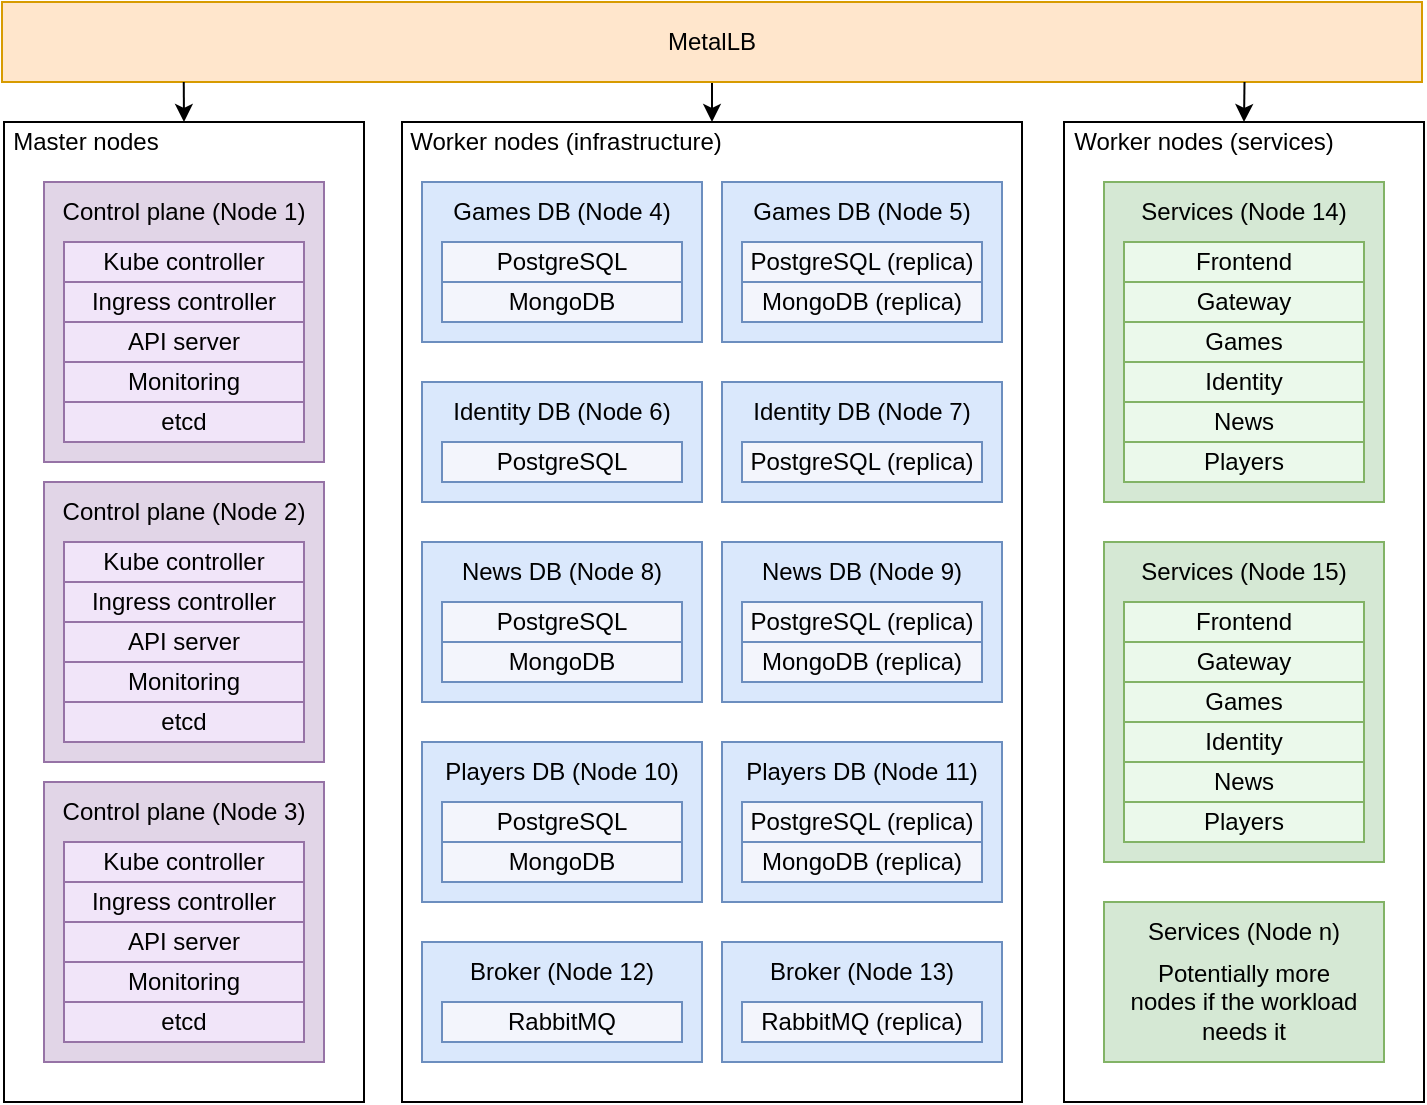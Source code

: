 <mxfile version="27.0.9">
  <diagram name="Strona-1" id="MDRZvizKeLksqBIejTtm">
    <mxGraphModel dx="1188" dy="1877" grid="1" gridSize="10" guides="1" tooltips="1" connect="1" arrows="1" fold="1" page="1" pageScale="1" pageWidth="827" pageHeight="1169" math="0" shadow="0">
      <root>
        <mxCell id="0" />
        <mxCell id="1" parent="0" />
        <mxCell id="OOLOecvo1oNfwG9N_w2x-116" value="" style="rounded=0;whiteSpace=wrap;html=1;" vertex="1" parent="1">
          <mxGeometry x="590" y="50" width="180" height="490" as="geometry" />
        </mxCell>
        <mxCell id="OOLOecvo1oNfwG9N_w2x-117" value="Worker nodes (services)" style="text;html=1;align=center;verticalAlign=middle;whiteSpace=wrap;rounded=0;" vertex="1" parent="1">
          <mxGeometry x="590" y="50" width="140" height="20" as="geometry" />
        </mxCell>
        <mxCell id="OOLOecvo1oNfwG9N_w2x-127" style="edgeStyle=orthogonalEdgeStyle;rounded=0;orthogonalLoop=1;jettySize=auto;html=1;exitX=0.5;exitY=1;exitDx=0;exitDy=0;entryX=0.5;entryY=0;entryDx=0;entryDy=0;" edge="1" parent="1" source="OOLOecvo1oNfwG9N_w2x-118" target="OOLOecvo1oNfwG9N_w2x-114">
          <mxGeometry relative="1" as="geometry" />
        </mxCell>
        <mxCell id="OOLOecvo1oNfwG9N_w2x-114" value="" style="rounded=0;whiteSpace=wrap;html=1;" vertex="1" parent="1">
          <mxGeometry x="259" y="50" width="310" height="490" as="geometry" />
        </mxCell>
        <mxCell id="OOLOecvo1oNfwG9N_w2x-115" value="Worker nodes (infrastructure)" style="text;html=1;align=center;verticalAlign=middle;whiteSpace=wrap;rounded=0;" vertex="1" parent="1">
          <mxGeometry x="260" y="50" width="162" height="20" as="geometry" />
        </mxCell>
        <mxCell id="OOLOecvo1oNfwG9N_w2x-112" value="" style="rounded=0;whiteSpace=wrap;html=1;" vertex="1" parent="1">
          <mxGeometry x="60" y="50" width="180" height="490" as="geometry" />
        </mxCell>
        <mxCell id="OOLOecvo1oNfwG9N_w2x-1" value="" style="rounded=0;whiteSpace=wrap;html=1;fillColor=#e1d5e7;strokeColor=#9673a6;" vertex="1" parent="1">
          <mxGeometry x="80" y="80" width="140" height="140" as="geometry" />
        </mxCell>
        <mxCell id="OOLOecvo1oNfwG9N_w2x-2" value="Control plane (Node 1)" style="text;html=1;align=center;verticalAlign=middle;whiteSpace=wrap;rounded=0;" vertex="1" parent="1">
          <mxGeometry x="80" y="80" width="140" height="30" as="geometry" />
        </mxCell>
        <mxCell id="OOLOecvo1oNfwG9N_w2x-3" value="Kube c&lt;span style=&quot;background-color: transparent; color: light-dark(rgb(0, 0, 0), rgb(255, 255, 255));&quot;&gt;ontroller&lt;/span&gt;" style="rounded=0;whiteSpace=wrap;html=1;fillColor=#F1E5F9;strokeColor=#9673a6;" vertex="1" parent="1">
          <mxGeometry x="90" y="110" width="120" height="20" as="geometry" />
        </mxCell>
        <mxCell id="OOLOecvo1oNfwG9N_w2x-4" value="Ingress controller" style="rounded=0;whiteSpace=wrap;html=1;fillColor=#F1E5F9;strokeColor=#9673a6;" vertex="1" parent="1">
          <mxGeometry x="90" y="130" width="120" height="20" as="geometry" />
        </mxCell>
        <mxCell id="OOLOecvo1oNfwG9N_w2x-5" value="etcd" style="rounded=0;whiteSpace=wrap;html=1;fillColor=#F1E5F9;strokeColor=#9673a6;" vertex="1" parent="1">
          <mxGeometry x="90" y="190" width="120" height="20" as="geometry" />
        </mxCell>
        <mxCell id="OOLOecvo1oNfwG9N_w2x-6" value="API server" style="rounded=0;whiteSpace=wrap;html=1;fillColor=#F1E5F9;strokeColor=#9673a6;" vertex="1" parent="1">
          <mxGeometry x="90" y="150" width="120" height="20" as="geometry" />
        </mxCell>
        <mxCell id="OOLOecvo1oNfwG9N_w2x-39" value="" style="rounded=0;whiteSpace=wrap;html=1;fillColor=#dae8fc;strokeColor=#6c8ebf;" vertex="1" parent="1">
          <mxGeometry x="269" y="80" width="140" height="80" as="geometry" />
        </mxCell>
        <mxCell id="OOLOecvo1oNfwG9N_w2x-40" value="Games DB (Node 4)" style="text;html=1;align=center;verticalAlign=middle;whiteSpace=wrap;rounded=0;" vertex="1" parent="1">
          <mxGeometry x="269" y="80" width="140" height="30" as="geometry" />
        </mxCell>
        <mxCell id="OOLOecvo1oNfwG9N_w2x-41" value="PostgreSQL" style="rounded=0;whiteSpace=wrap;html=1;fillColor=#F3F5FC;strokeColor=#6c8ebf;" vertex="1" parent="1">
          <mxGeometry x="279" y="110" width="120" height="20" as="geometry" />
        </mxCell>
        <mxCell id="OOLOecvo1oNfwG9N_w2x-42" value="MongoDB" style="rounded=0;whiteSpace=wrap;html=1;fillColor=#F3F5FC;strokeColor=#6c8ebf;" vertex="1" parent="1">
          <mxGeometry x="279" y="130" width="120" height="20" as="geometry" />
        </mxCell>
        <mxCell id="OOLOecvo1oNfwG9N_w2x-49" value="" style="rounded=0;whiteSpace=wrap;html=1;fillColor=#dae8fc;strokeColor=#6c8ebf;" vertex="1" parent="1">
          <mxGeometry x="419" y="80" width="140" height="80" as="geometry" />
        </mxCell>
        <mxCell id="OOLOecvo1oNfwG9N_w2x-50" value="Games DB (Node 5)" style="text;html=1;align=center;verticalAlign=middle;whiteSpace=wrap;rounded=0;" vertex="1" parent="1">
          <mxGeometry x="419" y="80" width="140" height="30" as="geometry" />
        </mxCell>
        <mxCell id="OOLOecvo1oNfwG9N_w2x-51" value="PostgreSQL (replica)" style="rounded=0;whiteSpace=wrap;html=1;fillColor=#F3F5FC;strokeColor=#6c8ebf;" vertex="1" parent="1">
          <mxGeometry x="429" y="110" width="120" height="20" as="geometry" />
        </mxCell>
        <mxCell id="OOLOecvo1oNfwG9N_w2x-52" value="MongoDB (replica)" style="rounded=0;whiteSpace=wrap;html=1;fillColor=#F3F5FC;strokeColor=#6c8ebf;" vertex="1" parent="1">
          <mxGeometry x="429" y="130" width="120" height="20" as="geometry" />
        </mxCell>
        <mxCell id="OOLOecvo1oNfwG9N_w2x-53" value="" style="rounded=0;whiteSpace=wrap;html=1;fillColor=#dae8fc;strokeColor=#6c8ebf;" vertex="1" parent="1">
          <mxGeometry x="269" y="180" width="140" height="60" as="geometry" />
        </mxCell>
        <mxCell id="OOLOecvo1oNfwG9N_w2x-54" value="Identity DB (Node 6)" style="text;html=1;align=center;verticalAlign=middle;whiteSpace=wrap;rounded=0;" vertex="1" parent="1">
          <mxGeometry x="269" y="180" width="140" height="30" as="geometry" />
        </mxCell>
        <mxCell id="OOLOecvo1oNfwG9N_w2x-55" value="PostgreSQL" style="rounded=0;whiteSpace=wrap;html=1;fillColor=#F3F5FC;strokeColor=#6c8ebf;" vertex="1" parent="1">
          <mxGeometry x="279" y="210" width="120" height="20" as="geometry" />
        </mxCell>
        <mxCell id="OOLOecvo1oNfwG9N_w2x-57" value="" style="rounded=0;whiteSpace=wrap;html=1;fillColor=#dae8fc;strokeColor=#6c8ebf;" vertex="1" parent="1">
          <mxGeometry x="419" y="180" width="140" height="60" as="geometry" />
        </mxCell>
        <mxCell id="OOLOecvo1oNfwG9N_w2x-58" value="Identity DB (Node 7)" style="text;html=1;align=center;verticalAlign=middle;whiteSpace=wrap;rounded=0;" vertex="1" parent="1">
          <mxGeometry x="419" y="180" width="140" height="30" as="geometry" />
        </mxCell>
        <mxCell id="OOLOecvo1oNfwG9N_w2x-59" value="PostgreSQL (replica)" style="rounded=0;whiteSpace=wrap;html=1;fillColor=#F3F5FC;strokeColor=#6c8ebf;" vertex="1" parent="1">
          <mxGeometry x="429" y="210" width="120" height="20" as="geometry" />
        </mxCell>
        <mxCell id="OOLOecvo1oNfwG9N_w2x-61" value="" style="rounded=0;whiteSpace=wrap;html=1;fillColor=#dae8fc;strokeColor=#6c8ebf;" vertex="1" parent="1">
          <mxGeometry x="269" y="260" width="140" height="80" as="geometry" />
        </mxCell>
        <mxCell id="OOLOecvo1oNfwG9N_w2x-62" value="News&amp;nbsp;&lt;span style=&quot;background-color: transparent; color: light-dark(rgb(0, 0, 0), rgb(255, 255, 255));&quot;&gt;DB (Node 8)&lt;/span&gt;" style="text;html=1;align=center;verticalAlign=middle;whiteSpace=wrap;rounded=0;" vertex="1" parent="1">
          <mxGeometry x="269" y="260" width="140" height="30" as="geometry" />
        </mxCell>
        <mxCell id="OOLOecvo1oNfwG9N_w2x-63" value="PostgreSQL" style="rounded=0;whiteSpace=wrap;html=1;fillColor=#F3F5FC;strokeColor=#6c8ebf;" vertex="1" parent="1">
          <mxGeometry x="279" y="290" width="120" height="20" as="geometry" />
        </mxCell>
        <mxCell id="OOLOecvo1oNfwG9N_w2x-64" value="MongoDB" style="rounded=0;whiteSpace=wrap;html=1;fillColor=#F3F5FC;strokeColor=#6c8ebf;" vertex="1" parent="1">
          <mxGeometry x="279" y="310" width="120" height="20" as="geometry" />
        </mxCell>
        <mxCell id="OOLOecvo1oNfwG9N_w2x-65" value="" style="rounded=0;whiteSpace=wrap;html=1;fillColor=#dae8fc;strokeColor=#6c8ebf;" vertex="1" parent="1">
          <mxGeometry x="419" y="260" width="140" height="80" as="geometry" />
        </mxCell>
        <mxCell id="OOLOecvo1oNfwG9N_w2x-66" value="News DB (Node 9)" style="text;html=1;align=center;verticalAlign=middle;whiteSpace=wrap;rounded=0;" vertex="1" parent="1">
          <mxGeometry x="419" y="260" width="140" height="30" as="geometry" />
        </mxCell>
        <mxCell id="OOLOecvo1oNfwG9N_w2x-67" value="PostgreSQL (replica)" style="rounded=0;whiteSpace=wrap;html=1;fillColor=#F3F5FC;strokeColor=#6c8ebf;" vertex="1" parent="1">
          <mxGeometry x="429" y="290" width="120" height="20" as="geometry" />
        </mxCell>
        <mxCell id="OOLOecvo1oNfwG9N_w2x-68" value="MongoDB (replica)" style="rounded=0;whiteSpace=wrap;html=1;fillColor=#F3F5FC;strokeColor=#6c8ebf;" vertex="1" parent="1">
          <mxGeometry x="429" y="310" width="120" height="20" as="geometry" />
        </mxCell>
        <mxCell id="OOLOecvo1oNfwG9N_w2x-69" value="" style="rounded=0;whiteSpace=wrap;html=1;fillColor=#dae8fc;strokeColor=#6c8ebf;" vertex="1" parent="1">
          <mxGeometry x="269" y="360" width="140" height="80" as="geometry" />
        </mxCell>
        <mxCell id="OOLOecvo1oNfwG9N_w2x-70" value="Players&amp;nbsp;&lt;span style=&quot;background-color: transparent; color: light-dark(rgb(0, 0, 0), rgb(255, 255, 255));&quot;&gt;DB (Node 10)&lt;/span&gt;" style="text;html=1;align=center;verticalAlign=middle;whiteSpace=wrap;rounded=0;" vertex="1" parent="1">
          <mxGeometry x="269" y="360" width="140" height="30" as="geometry" />
        </mxCell>
        <mxCell id="OOLOecvo1oNfwG9N_w2x-71" value="PostgreSQL" style="rounded=0;whiteSpace=wrap;html=1;fillColor=#F3F5FC;strokeColor=#6c8ebf;" vertex="1" parent="1">
          <mxGeometry x="279" y="390" width="120" height="20" as="geometry" />
        </mxCell>
        <mxCell id="OOLOecvo1oNfwG9N_w2x-72" value="MongoDB" style="rounded=0;whiteSpace=wrap;html=1;fillColor=#F3F5FC;strokeColor=#6c8ebf;" vertex="1" parent="1">
          <mxGeometry x="279" y="410" width="120" height="20" as="geometry" />
        </mxCell>
        <mxCell id="OOLOecvo1oNfwG9N_w2x-73" value="" style="rounded=0;whiteSpace=wrap;html=1;fillColor=#dae8fc;strokeColor=#6c8ebf;" vertex="1" parent="1">
          <mxGeometry x="419" y="360" width="140" height="80" as="geometry" />
        </mxCell>
        <mxCell id="OOLOecvo1oNfwG9N_w2x-74" value="Players&amp;nbsp;&lt;span style=&quot;color: light-dark(rgb(0, 0, 0), rgb(255, 255, 255)); background-color: transparent;&quot;&gt;DB (Node 11)&lt;/span&gt;" style="text;html=1;align=center;verticalAlign=middle;whiteSpace=wrap;rounded=0;" vertex="1" parent="1">
          <mxGeometry x="419" y="360" width="140" height="30" as="geometry" />
        </mxCell>
        <mxCell id="OOLOecvo1oNfwG9N_w2x-75" value="PostgreSQL (replica)" style="rounded=0;whiteSpace=wrap;html=1;fillColor=#F3F5FC;strokeColor=#6c8ebf;" vertex="1" parent="1">
          <mxGeometry x="429" y="390" width="120" height="20" as="geometry" />
        </mxCell>
        <mxCell id="OOLOecvo1oNfwG9N_w2x-76" value="MongoDB (replica)" style="rounded=0;whiteSpace=wrap;html=1;fillColor=#F3F5FC;strokeColor=#6c8ebf;" vertex="1" parent="1">
          <mxGeometry x="429" y="410" width="120" height="20" as="geometry" />
        </mxCell>
        <mxCell id="OOLOecvo1oNfwG9N_w2x-77" value="" style="rounded=0;whiteSpace=wrap;html=1;fillColor=#dae8fc;strokeColor=#6c8ebf;" vertex="1" parent="1">
          <mxGeometry x="269" y="460" width="140" height="60" as="geometry" />
        </mxCell>
        <mxCell id="OOLOecvo1oNfwG9N_w2x-78" value="Broker (Node 12)" style="text;html=1;align=center;verticalAlign=middle;whiteSpace=wrap;rounded=0;" vertex="1" parent="1">
          <mxGeometry x="269" y="460" width="140" height="30" as="geometry" />
        </mxCell>
        <mxCell id="OOLOecvo1oNfwG9N_w2x-79" value="RabbitMQ" style="rounded=0;whiteSpace=wrap;html=1;fillColor=#F3F5FC;strokeColor=#6c8ebf;" vertex="1" parent="1">
          <mxGeometry x="279" y="490" width="120" height="20" as="geometry" />
        </mxCell>
        <mxCell id="OOLOecvo1oNfwG9N_w2x-80" value="" style="rounded=0;whiteSpace=wrap;html=1;fillColor=#dae8fc;strokeColor=#6c8ebf;" vertex="1" parent="1">
          <mxGeometry x="419" y="460" width="140" height="60" as="geometry" />
        </mxCell>
        <mxCell id="OOLOecvo1oNfwG9N_w2x-81" value="Broker (Node 13)" style="text;html=1;align=center;verticalAlign=middle;whiteSpace=wrap;rounded=0;" vertex="1" parent="1">
          <mxGeometry x="419" y="460" width="140" height="30" as="geometry" />
        </mxCell>
        <mxCell id="OOLOecvo1oNfwG9N_w2x-82" value="RabbitMQ (replica)" style="rounded=0;whiteSpace=wrap;html=1;fillColor=#F3F5FC;strokeColor=#6c8ebf;" vertex="1" parent="1">
          <mxGeometry x="429" y="490" width="120" height="20" as="geometry" />
        </mxCell>
        <mxCell id="OOLOecvo1oNfwG9N_w2x-83" value="" style="rounded=0;whiteSpace=wrap;html=1;fillColor=#d5e8d4;strokeColor=#82b366;" vertex="1" parent="1">
          <mxGeometry x="610" y="80" width="140" height="160" as="geometry" />
        </mxCell>
        <mxCell id="OOLOecvo1oNfwG9N_w2x-84" value="Services (Node 14)" style="text;html=1;align=center;verticalAlign=middle;whiteSpace=wrap;rounded=0;" vertex="1" parent="1">
          <mxGeometry x="610" y="80" width="140" height="30" as="geometry" />
        </mxCell>
        <mxCell id="OOLOecvo1oNfwG9N_w2x-85" value="Frontend" style="rounded=0;whiteSpace=wrap;html=1;fillColor=#EBF9EB;strokeColor=#82b366;" vertex="1" parent="1">
          <mxGeometry x="620" y="110" width="120" height="20" as="geometry" />
        </mxCell>
        <mxCell id="OOLOecvo1oNfwG9N_w2x-86" value="Gateway" style="rounded=0;whiteSpace=wrap;html=1;fillColor=#EBF9EB;strokeColor=#82b366;" vertex="1" parent="1">
          <mxGeometry x="620" y="130" width="120" height="20" as="geometry" />
        </mxCell>
        <mxCell id="OOLOecvo1oNfwG9N_w2x-87" value="Games" style="rounded=0;whiteSpace=wrap;html=1;fillColor=#EBF9EB;strokeColor=#82b366;" vertex="1" parent="1">
          <mxGeometry x="620" y="150" width="120" height="20" as="geometry" />
        </mxCell>
        <mxCell id="OOLOecvo1oNfwG9N_w2x-88" value="Identity" style="rounded=0;whiteSpace=wrap;html=1;fillColor=#EBF9EB;strokeColor=#82b366;" vertex="1" parent="1">
          <mxGeometry x="620" y="170" width="120" height="20" as="geometry" />
        </mxCell>
        <mxCell id="OOLOecvo1oNfwG9N_w2x-90" value="News" style="rounded=0;whiteSpace=wrap;html=1;fillColor=#EBF9EB;strokeColor=#82b366;" vertex="1" parent="1">
          <mxGeometry x="620" y="190" width="120" height="20" as="geometry" />
        </mxCell>
        <mxCell id="OOLOecvo1oNfwG9N_w2x-91" value="Players" style="rounded=0;whiteSpace=wrap;html=1;fillColor=#EBF9EB;strokeColor=#82b366;" vertex="1" parent="1">
          <mxGeometry x="620" y="210" width="120" height="20" as="geometry" />
        </mxCell>
        <mxCell id="OOLOecvo1oNfwG9N_w2x-92" value="" style="rounded=0;whiteSpace=wrap;html=1;fillColor=#d5e8d4;strokeColor=#82b366;" vertex="1" parent="1">
          <mxGeometry x="610" y="260" width="140" height="160" as="geometry" />
        </mxCell>
        <mxCell id="OOLOecvo1oNfwG9N_w2x-93" value="Services (Node 15)" style="text;html=1;align=center;verticalAlign=middle;whiteSpace=wrap;rounded=0;" vertex="1" parent="1">
          <mxGeometry x="610" y="260" width="140" height="30" as="geometry" />
        </mxCell>
        <mxCell id="OOLOecvo1oNfwG9N_w2x-94" value="Frontend" style="rounded=0;whiteSpace=wrap;html=1;fillColor=#EBF9EB;strokeColor=#82b366;" vertex="1" parent="1">
          <mxGeometry x="620" y="290" width="120" height="20" as="geometry" />
        </mxCell>
        <mxCell id="OOLOecvo1oNfwG9N_w2x-95" value="Gateway" style="rounded=0;whiteSpace=wrap;html=1;fillColor=#EBF9EB;strokeColor=#82b366;" vertex="1" parent="1">
          <mxGeometry x="620" y="310" width="120" height="20" as="geometry" />
        </mxCell>
        <mxCell id="OOLOecvo1oNfwG9N_w2x-96" value="Games" style="rounded=0;whiteSpace=wrap;html=1;fillColor=#EBF9EB;strokeColor=#82b366;" vertex="1" parent="1">
          <mxGeometry x="620" y="330" width="120" height="20" as="geometry" />
        </mxCell>
        <mxCell id="OOLOecvo1oNfwG9N_w2x-97" value="Identity" style="rounded=0;whiteSpace=wrap;html=1;fillColor=#EBF9EB;strokeColor=#82b366;" vertex="1" parent="1">
          <mxGeometry x="620" y="350" width="120" height="20" as="geometry" />
        </mxCell>
        <mxCell id="OOLOecvo1oNfwG9N_w2x-98" value="News" style="rounded=0;whiteSpace=wrap;html=1;fillColor=#EBF9EB;strokeColor=#82b366;" vertex="1" parent="1">
          <mxGeometry x="620" y="370" width="120" height="20" as="geometry" />
        </mxCell>
        <mxCell id="OOLOecvo1oNfwG9N_w2x-99" value="Players" style="rounded=0;whiteSpace=wrap;html=1;fillColor=#EBF9EB;strokeColor=#82b366;" vertex="1" parent="1">
          <mxGeometry x="620" y="390" width="120" height="20" as="geometry" />
        </mxCell>
        <mxCell id="OOLOecvo1oNfwG9N_w2x-100" value="" style="rounded=0;whiteSpace=wrap;html=1;fillColor=#e1d5e7;strokeColor=#9673a6;" vertex="1" parent="1">
          <mxGeometry x="80" y="230" width="140" height="140" as="geometry" />
        </mxCell>
        <mxCell id="OOLOecvo1oNfwG9N_w2x-101" value="Control plane (Node 2)" style="text;html=1;align=center;verticalAlign=middle;whiteSpace=wrap;rounded=0;" vertex="1" parent="1">
          <mxGeometry x="80" y="230" width="140" height="30" as="geometry" />
        </mxCell>
        <mxCell id="OOLOecvo1oNfwG9N_w2x-102" value="Kube c&lt;span style=&quot;background-color: transparent; color: light-dark(rgb(0, 0, 0), rgb(255, 255, 255));&quot;&gt;ontroller&lt;/span&gt;" style="rounded=0;whiteSpace=wrap;html=1;fillColor=light-dark(#f1e5f9, #392f3f);strokeColor=#9673a6;" vertex="1" parent="1">
          <mxGeometry x="90" y="260" width="120" height="20" as="geometry" />
        </mxCell>
        <mxCell id="OOLOecvo1oNfwG9N_w2x-103" value="Ingress controller" style="rounded=0;whiteSpace=wrap;html=1;fillColor=light-dark(#f1e5f9, #392f3f);strokeColor=#9673a6;" vertex="1" parent="1">
          <mxGeometry x="90" y="280" width="120" height="20" as="geometry" />
        </mxCell>
        <mxCell id="OOLOecvo1oNfwG9N_w2x-104" value="etcd" style="rounded=0;whiteSpace=wrap;html=1;fillColor=light-dark(#f1e5f9, #392f3f);strokeColor=#9673a6;" vertex="1" parent="1">
          <mxGeometry x="90" y="340" width="120" height="20" as="geometry" />
        </mxCell>
        <mxCell id="OOLOecvo1oNfwG9N_w2x-105" value="API server" style="rounded=0;whiteSpace=wrap;html=1;fillColor=light-dark(#f1e5f9, #392f3f);strokeColor=#9673a6;" vertex="1" parent="1">
          <mxGeometry x="90" y="300" width="120" height="20" as="geometry" />
        </mxCell>
        <mxCell id="OOLOecvo1oNfwG9N_w2x-106" value="" style="rounded=0;whiteSpace=wrap;html=1;fillColor=#e1d5e7;strokeColor=#9673a6;" vertex="1" parent="1">
          <mxGeometry x="80" y="380" width="140" height="140" as="geometry" />
        </mxCell>
        <mxCell id="OOLOecvo1oNfwG9N_w2x-107" value="Control plane (Node 3)" style="text;html=1;align=center;verticalAlign=middle;whiteSpace=wrap;rounded=0;" vertex="1" parent="1">
          <mxGeometry x="80" y="380" width="140" height="30" as="geometry" />
        </mxCell>
        <mxCell id="OOLOecvo1oNfwG9N_w2x-108" value="Kube c&lt;span style=&quot;background-color: transparent; color: light-dark(rgb(0, 0, 0), rgb(255, 255, 255));&quot;&gt;ontroller&lt;/span&gt;" style="rounded=0;whiteSpace=wrap;html=1;fillColor=light-dark(#f1e5f9, #392f3f);strokeColor=#9673a6;" vertex="1" parent="1">
          <mxGeometry x="90" y="410" width="120" height="20" as="geometry" />
        </mxCell>
        <mxCell id="OOLOecvo1oNfwG9N_w2x-109" value="Ingress controller" style="rounded=0;whiteSpace=wrap;html=1;fillColor=light-dark(#f1e5f9, #392f3f);strokeColor=#9673a6;" vertex="1" parent="1">
          <mxGeometry x="90" y="430" width="120" height="20" as="geometry" />
        </mxCell>
        <mxCell id="OOLOecvo1oNfwG9N_w2x-110" value="etcd" style="rounded=0;whiteSpace=wrap;html=1;fillColor=light-dark(#f1e5f9, #392f3f);strokeColor=#9673a6;" vertex="1" parent="1">
          <mxGeometry x="90" y="490" width="120" height="20" as="geometry" />
        </mxCell>
        <mxCell id="OOLOecvo1oNfwG9N_w2x-111" value="API server" style="rounded=0;whiteSpace=wrap;html=1;fillColor=light-dark(#f1e5f9, #392f3f);strokeColor=#9673a6;" vertex="1" parent="1">
          <mxGeometry x="90" y="450" width="120" height="20" as="geometry" />
        </mxCell>
        <mxCell id="OOLOecvo1oNfwG9N_w2x-113" value="Master nodes" style="text;html=1;align=center;verticalAlign=middle;whiteSpace=wrap;rounded=0;" vertex="1" parent="1">
          <mxGeometry x="61" y="50" width="80" height="20" as="geometry" />
        </mxCell>
        <mxCell id="OOLOecvo1oNfwG9N_w2x-118" value="MetalLB" style="rounded=0;whiteSpace=wrap;html=1;fillColor=#ffe6cc;strokeColor=#d79b00;" vertex="1" parent="1">
          <mxGeometry x="59" y="-10" width="710" height="40" as="geometry" />
        </mxCell>
        <mxCell id="OOLOecvo1oNfwG9N_w2x-124" style="edgeStyle=orthogonalEdgeStyle;rounded=0;orthogonalLoop=1;jettySize=auto;html=1;exitX=0.128;exitY=1;exitDx=0;exitDy=0;entryX=0.5;entryY=0;entryDx=0;entryDy=0;exitPerimeter=0;" edge="1" parent="1" source="OOLOecvo1oNfwG9N_w2x-118" target="OOLOecvo1oNfwG9N_w2x-112">
          <mxGeometry relative="1" as="geometry" />
        </mxCell>
        <mxCell id="OOLOecvo1oNfwG9N_w2x-128" style="edgeStyle=orthogonalEdgeStyle;rounded=0;orthogonalLoop=1;jettySize=auto;html=1;exitX=0.875;exitY=1;exitDx=0;exitDy=0;entryX=0.5;entryY=0;entryDx=0;entryDy=0;exitPerimeter=0;" edge="1" parent="1" source="OOLOecvo1oNfwG9N_w2x-118" target="OOLOecvo1oNfwG9N_w2x-116">
          <mxGeometry relative="1" as="geometry" />
        </mxCell>
        <mxCell id="OOLOecvo1oNfwG9N_w2x-129" value="Monitoring" style="rounded=0;whiteSpace=wrap;html=1;fillColor=#F1E5F9;strokeColor=#9673a6;" vertex="1" parent="1">
          <mxGeometry x="90" y="170" width="120" height="20" as="geometry" />
        </mxCell>
        <mxCell id="OOLOecvo1oNfwG9N_w2x-130" value="Monitoring" style="rounded=0;whiteSpace=wrap;html=1;fillColor=light-dark(#f1e5f9, #392f3f);strokeColor=#9673a6;" vertex="1" parent="1">
          <mxGeometry x="90" y="320" width="120" height="20" as="geometry" />
        </mxCell>
        <mxCell id="OOLOecvo1oNfwG9N_w2x-131" value="Monitoring" style="rounded=0;whiteSpace=wrap;html=1;fillColor=light-dark(#f1e5f9, #392f3f);strokeColor=#9673a6;" vertex="1" parent="1">
          <mxGeometry x="90" y="470" width="120" height="20" as="geometry" />
        </mxCell>
        <mxCell id="OOLOecvo1oNfwG9N_w2x-132" value="" style="rounded=0;whiteSpace=wrap;html=1;fillColor=#d5e8d4;strokeColor=#82b366;" vertex="1" parent="1">
          <mxGeometry x="610" y="440" width="140" height="80" as="geometry" />
        </mxCell>
        <mxCell id="OOLOecvo1oNfwG9N_w2x-133" value="Services (Node n)" style="text;html=1;align=center;verticalAlign=middle;whiteSpace=wrap;rounded=0;" vertex="1" parent="1">
          <mxGeometry x="610" y="440" width="140" height="30" as="geometry" />
        </mxCell>
        <mxCell id="OOLOecvo1oNfwG9N_w2x-134" value="Potentially more nodes if the workload needs it" style="text;html=1;align=center;verticalAlign=middle;whiteSpace=wrap;rounded=0;" vertex="1" parent="1">
          <mxGeometry x="620" y="470" width="120" height="40" as="geometry" />
        </mxCell>
      </root>
    </mxGraphModel>
  </diagram>
</mxfile>
